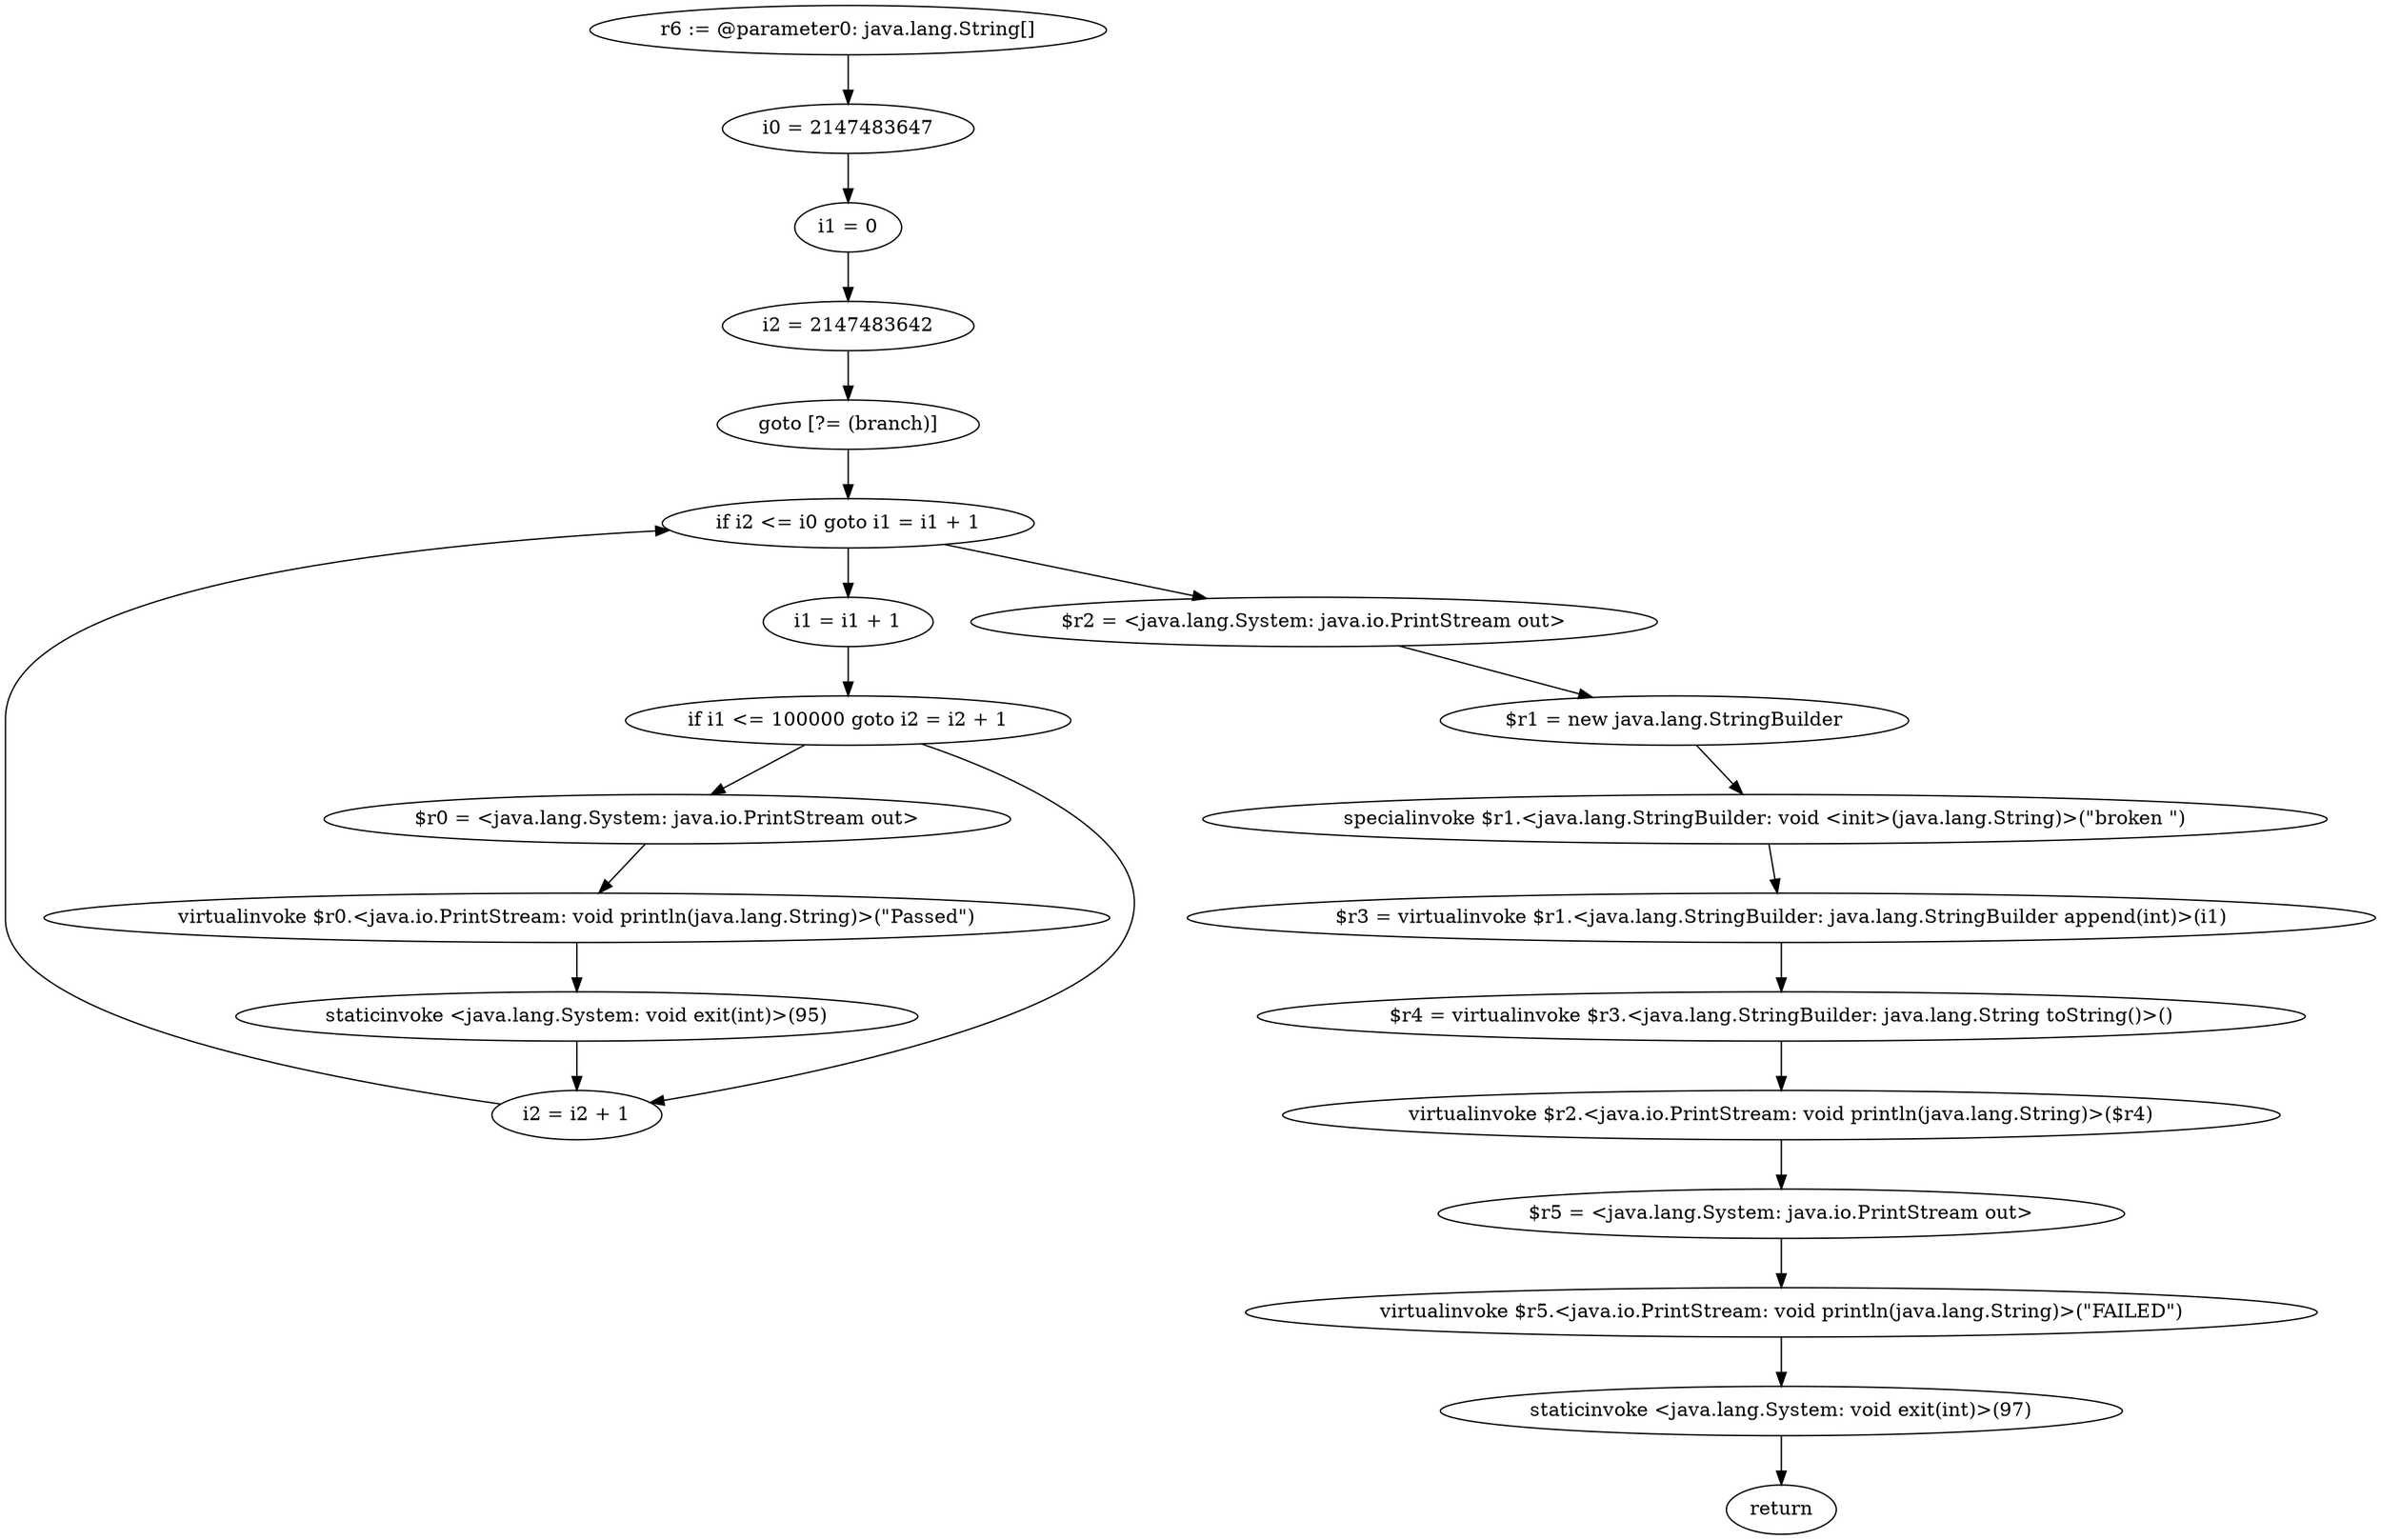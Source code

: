 digraph "unitGraph" {
    "r6 := @parameter0: java.lang.String[]"
    "i0 = 2147483647"
    "i1 = 0"
    "i2 = 2147483642"
    "goto [?= (branch)]"
    "i1 = i1 + 1"
    "if i1 <= 100000 goto i2 = i2 + 1"
    "$r0 = <java.lang.System: java.io.PrintStream out>"
    "virtualinvoke $r0.<java.io.PrintStream: void println(java.lang.String)>(\"Passed\")"
    "staticinvoke <java.lang.System: void exit(int)>(95)"
    "i2 = i2 + 1"
    "if i2 <= i0 goto i1 = i1 + 1"
    "$r2 = <java.lang.System: java.io.PrintStream out>"
    "$r1 = new java.lang.StringBuilder"
    "specialinvoke $r1.<java.lang.StringBuilder: void <init>(java.lang.String)>(\"broken \")"
    "$r3 = virtualinvoke $r1.<java.lang.StringBuilder: java.lang.StringBuilder append(int)>(i1)"
    "$r4 = virtualinvoke $r3.<java.lang.StringBuilder: java.lang.String toString()>()"
    "virtualinvoke $r2.<java.io.PrintStream: void println(java.lang.String)>($r4)"
    "$r5 = <java.lang.System: java.io.PrintStream out>"
    "virtualinvoke $r5.<java.io.PrintStream: void println(java.lang.String)>(\"FAILED\")"
    "staticinvoke <java.lang.System: void exit(int)>(97)"
    "return"
    "r6 := @parameter0: java.lang.String[]"->"i0 = 2147483647";
    "i0 = 2147483647"->"i1 = 0";
    "i1 = 0"->"i2 = 2147483642";
    "i2 = 2147483642"->"goto [?= (branch)]";
    "goto [?= (branch)]"->"if i2 <= i0 goto i1 = i1 + 1";
    "i1 = i1 + 1"->"if i1 <= 100000 goto i2 = i2 + 1";
    "if i1 <= 100000 goto i2 = i2 + 1"->"$r0 = <java.lang.System: java.io.PrintStream out>";
    "if i1 <= 100000 goto i2 = i2 + 1"->"i2 = i2 + 1";
    "$r0 = <java.lang.System: java.io.PrintStream out>"->"virtualinvoke $r0.<java.io.PrintStream: void println(java.lang.String)>(\"Passed\")";
    "virtualinvoke $r0.<java.io.PrintStream: void println(java.lang.String)>(\"Passed\")"->"staticinvoke <java.lang.System: void exit(int)>(95)";
    "staticinvoke <java.lang.System: void exit(int)>(95)"->"i2 = i2 + 1";
    "i2 = i2 + 1"->"if i2 <= i0 goto i1 = i1 + 1";
    "if i2 <= i0 goto i1 = i1 + 1"->"$r2 = <java.lang.System: java.io.PrintStream out>";
    "if i2 <= i0 goto i1 = i1 + 1"->"i1 = i1 + 1";
    "$r2 = <java.lang.System: java.io.PrintStream out>"->"$r1 = new java.lang.StringBuilder";
    "$r1 = new java.lang.StringBuilder"->"specialinvoke $r1.<java.lang.StringBuilder: void <init>(java.lang.String)>(\"broken \")";
    "specialinvoke $r1.<java.lang.StringBuilder: void <init>(java.lang.String)>(\"broken \")"->"$r3 = virtualinvoke $r1.<java.lang.StringBuilder: java.lang.StringBuilder append(int)>(i1)";
    "$r3 = virtualinvoke $r1.<java.lang.StringBuilder: java.lang.StringBuilder append(int)>(i1)"->"$r4 = virtualinvoke $r3.<java.lang.StringBuilder: java.lang.String toString()>()";
    "$r4 = virtualinvoke $r3.<java.lang.StringBuilder: java.lang.String toString()>()"->"virtualinvoke $r2.<java.io.PrintStream: void println(java.lang.String)>($r4)";
    "virtualinvoke $r2.<java.io.PrintStream: void println(java.lang.String)>($r4)"->"$r5 = <java.lang.System: java.io.PrintStream out>";
    "$r5 = <java.lang.System: java.io.PrintStream out>"->"virtualinvoke $r5.<java.io.PrintStream: void println(java.lang.String)>(\"FAILED\")";
    "virtualinvoke $r5.<java.io.PrintStream: void println(java.lang.String)>(\"FAILED\")"->"staticinvoke <java.lang.System: void exit(int)>(97)";
    "staticinvoke <java.lang.System: void exit(int)>(97)"->"return";
}
